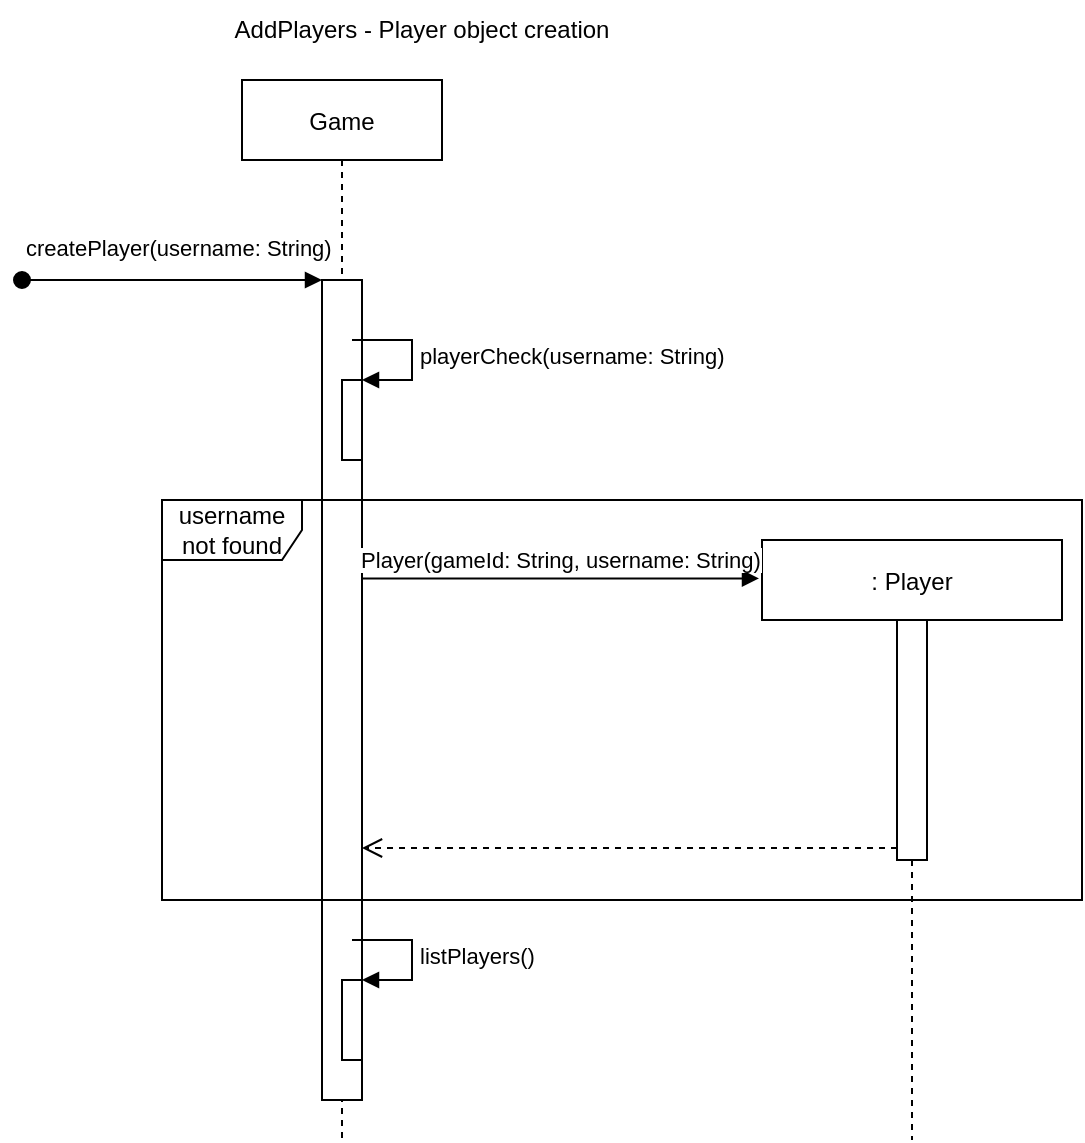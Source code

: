 <mxfile version="20.6.2" type="device"><diagram id="kgpKYQtTHZ0yAKxKKP6v" name="Page-1"><mxGraphModel dx="1422" dy="838" grid="1" gridSize="10" guides="1" tooltips="1" connect="1" arrows="1" fold="1" page="1" pageScale="1" pageWidth="850" pageHeight="1100" math="0" shadow="0"><root><mxCell id="0"/><mxCell id="1" parent="0"/><mxCell id="3nuBFxr9cyL0pnOWT2aG-1" value="Game" style="shape=umlLifeline;perimeter=lifelinePerimeter;container=1;collapsible=0;recursiveResize=0;rounded=0;shadow=0;strokeWidth=1;" parent="1" vertex="1"><mxGeometry x="150" y="80" width="100" height="530" as="geometry"/></mxCell><mxCell id="3nuBFxr9cyL0pnOWT2aG-2" value="" style="points=[];perimeter=orthogonalPerimeter;rounded=0;shadow=0;strokeWidth=1;" parent="3nuBFxr9cyL0pnOWT2aG-1" vertex="1"><mxGeometry x="40" y="100" width="20" height="410" as="geometry"/></mxCell><mxCell id="3nuBFxr9cyL0pnOWT2aG-3" value="" style="verticalAlign=bottom;startArrow=oval;endArrow=block;startSize=8;shadow=0;strokeWidth=1;" parent="3nuBFxr9cyL0pnOWT2aG-1" target="3nuBFxr9cyL0pnOWT2aG-2" edge="1"><mxGeometry x="-0.5" y="10" relative="1" as="geometry"><mxPoint x="-110" y="100" as="sourcePoint"/><mxPoint as="offset"/></mxGeometry></mxCell><mxCell id="gMI7CdiKkWwRPdNVLGEc-4" value="" style="html=1;points=[];perimeter=orthogonalPerimeter;shadow=0;" parent="3nuBFxr9cyL0pnOWT2aG-1" vertex="1"><mxGeometry x="50" y="150" width="10" height="40" as="geometry"/></mxCell><mxCell id="gMI7CdiKkWwRPdNVLGEc-5" value="playerCheck(username: String)" style="edgeStyle=orthogonalEdgeStyle;html=1;align=left;spacingLeft=2;endArrow=block;rounded=0;entryX=1;entryY=0;" parent="3nuBFxr9cyL0pnOWT2aG-1" target="gMI7CdiKkWwRPdNVLGEc-4" edge="1"><mxGeometry relative="1" as="geometry"><mxPoint x="55" y="130" as="sourcePoint"/><Array as="points"><mxPoint x="85" y="130"/></Array></mxGeometry></mxCell><mxCell id="gMI7CdiKkWwRPdNVLGEc-8" value="" style="html=1;points=[];perimeter=orthogonalPerimeter;shadow=0;" parent="3nuBFxr9cyL0pnOWT2aG-1" vertex="1"><mxGeometry x="50" y="450" width="10" height="40" as="geometry"/></mxCell><mxCell id="gMI7CdiKkWwRPdNVLGEc-9" value="listPlayers()" style="edgeStyle=orthogonalEdgeStyle;html=1;align=left;spacingLeft=2;endArrow=block;rounded=0;entryX=1;entryY=0;" parent="3nuBFxr9cyL0pnOWT2aG-1" target="gMI7CdiKkWwRPdNVLGEc-8" edge="1"><mxGeometry relative="1" as="geometry"><mxPoint x="55" y="430" as="sourcePoint"/><Array as="points"><mxPoint x="85" y="430"/></Array></mxGeometry></mxCell><mxCell id="gMI7CdiKkWwRPdNVLGEc-7" value="username not found" style="shape=umlFrame;whiteSpace=wrap;html=1;shadow=0;width=70;height=30;" parent="3nuBFxr9cyL0pnOWT2aG-1" vertex="1"><mxGeometry x="-40" y="210" width="460" height="200" as="geometry"/></mxCell><mxCell id="3nuBFxr9cyL0pnOWT2aG-5" value=": Player" style="shape=umlLifeline;perimeter=lifelinePerimeter;container=1;collapsible=0;recursiveResize=0;rounded=0;shadow=0;strokeWidth=1;" parent="1" vertex="1"><mxGeometry x="410" y="310" width="150" height="300" as="geometry"/></mxCell><mxCell id="3nuBFxr9cyL0pnOWT2aG-6" value="" style="points=[];perimeter=orthogonalPerimeter;rounded=0;shadow=0;strokeWidth=1;" parent="3nuBFxr9cyL0pnOWT2aG-5" vertex="1"><mxGeometry x="67.5" y="40" width="15" height="120" as="geometry"/></mxCell><mxCell id="3nuBFxr9cyL0pnOWT2aG-7" value="" style="verticalAlign=bottom;endArrow=open;dashed=1;endSize=8;exitX=0;exitY=0.95;shadow=0;strokeWidth=1;" parent="1" source="3nuBFxr9cyL0pnOWT2aG-6" target="3nuBFxr9cyL0pnOWT2aG-2" edge="1"><mxGeometry relative="1" as="geometry"><mxPoint x="275" y="236" as="targetPoint"/></mxGeometry></mxCell><mxCell id="3nuBFxr9cyL0pnOWT2aG-8" value="Player(gameId: String, username: String)" style="verticalAlign=bottom;endArrow=block;entryX=-0.01;entryY=0.064;shadow=0;strokeWidth=1;entryDx=0;entryDy=0;entryPerimeter=0;" parent="1" source="3nuBFxr9cyL0pnOWT2aG-2" target="3nuBFxr9cyL0pnOWT2aG-5" edge="1"><mxGeometry relative="1" as="geometry"><mxPoint x="275" y="160" as="sourcePoint"/></mxGeometry></mxCell><mxCell id="VP1-rZSykgGXYRwgZXtv-12" value="AddPlayers - Player object creation" style="text;html=1;strokeColor=none;fillColor=none;align=center;verticalAlign=middle;whiteSpace=wrap;rounded=0;" parent="1" vertex="1"><mxGeometry x="110" y="40" width="260" height="30" as="geometry"/></mxCell><mxCell id="gMI7CdiKkWwRPdNVLGEc-3" value="&lt;span style=&quot;color: rgb(0, 0, 0); font-family: Helvetica; font-size: 11px; font-style: normal; font-variant-ligatures: normal; font-variant-caps: normal; font-weight: 400; letter-spacing: normal; orphans: 2; text-align: center; text-indent: 0px; text-transform: none; widows: 2; word-spacing: 0px; -webkit-text-stroke-width: 0px; background-color: rgb(255, 255, 255); text-decoration-thickness: initial; text-decoration-style: initial; text-decoration-color: initial; float: none; display: inline !important;&quot;&gt;createPlayer(username: String)&lt;/span&gt;" style="text;whiteSpace=wrap;html=1;" parent="1" vertex="1"><mxGeometry x="40" y="150" width="160" height="40" as="geometry"/></mxCell></root></mxGraphModel></diagram></mxfile>